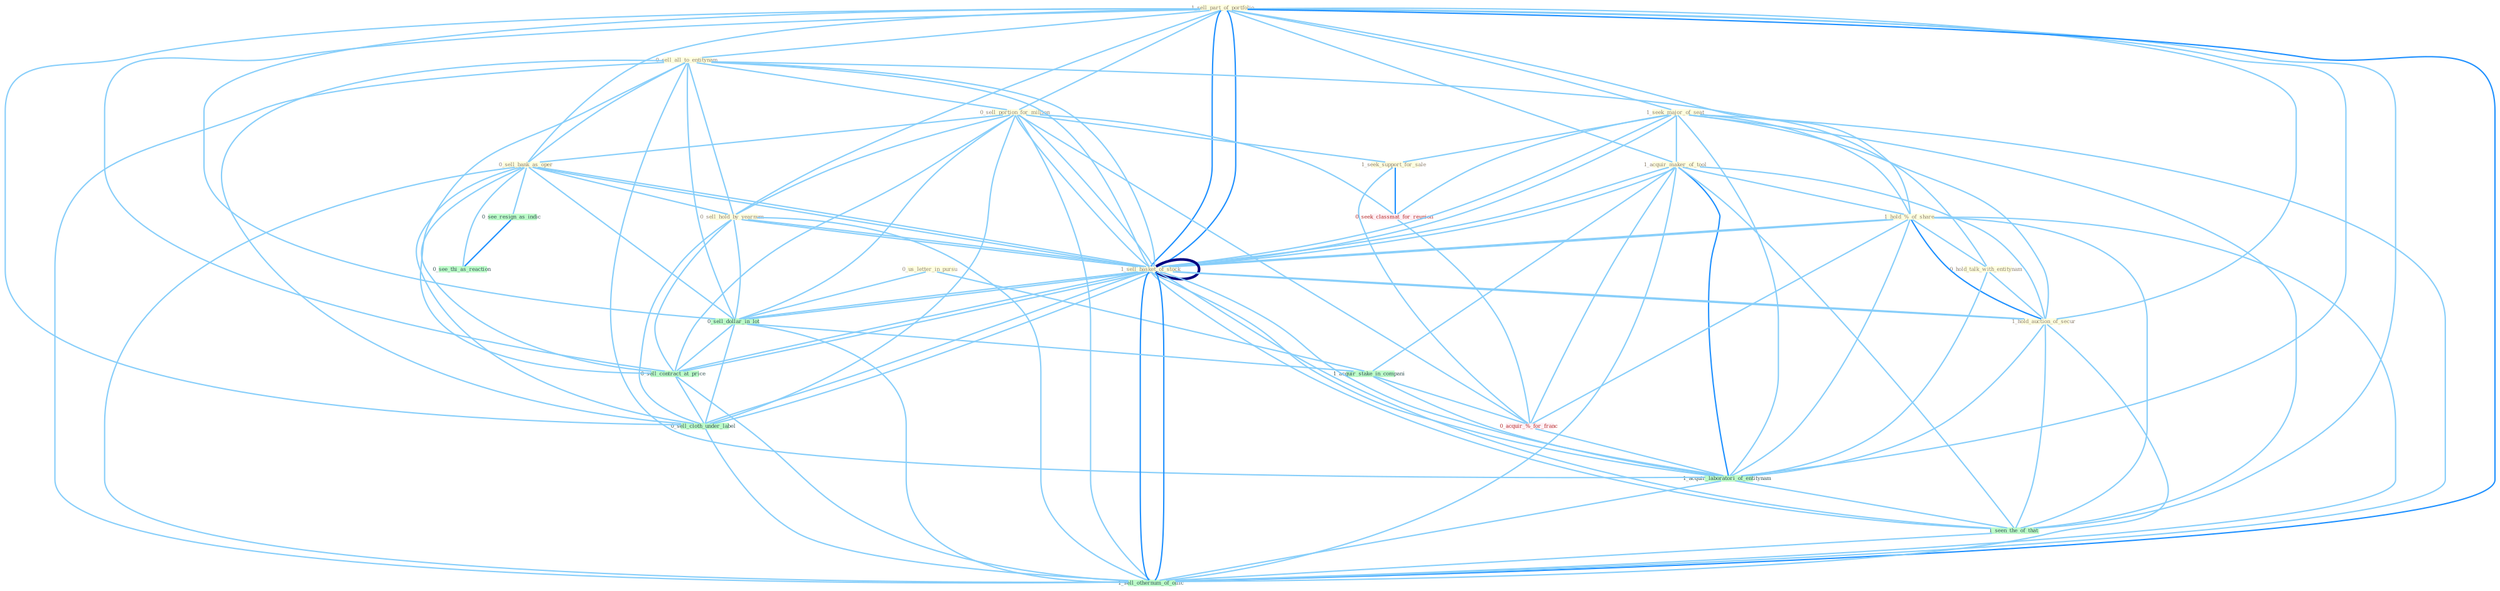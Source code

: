 Graph G{ 
    node
    [shape=polygon,style=filled,width=.5,height=.06,color="#BDFCC9",fixedsize=true,fontsize=4,
    fontcolor="#2f4f4f"];
    {node
    [color="#ffffe0", fontcolor="#8b7d6b"] "1_sell_part_of_portfolio " "0_sell_all_to_entitynam " "0_sell_portion_for_million " "1_seek_major_of_seat " "0_sell_bank_as_oper " "1_acquir_maker_of_tool " "0_us_letter_in_pursu " "0_sell_hold_by_yearnum " "1_hold_%_of_share " "0_hold_talk_with_entitynam " "1_seek_support_for_sale " "1_sell_basket_of_stock " "1_hold_auction_of_secur "}
{node [color="#fff0f5", fontcolor="#b22222"] "0_seek_classmat_for_reunion " "0_acquir_%_for_franc "}
edge [color="#B0E2FF"];

	"1_sell_part_of_portfolio " -- "0_sell_all_to_entitynam " [w="1", color="#87cefa" ];
	"1_sell_part_of_portfolio " -- "0_sell_portion_for_million " [w="1", color="#87cefa" ];
	"1_sell_part_of_portfolio " -- "1_seek_major_of_seat " [w="1", color="#87cefa" ];
	"1_sell_part_of_portfolio " -- "0_sell_bank_as_oper " [w="1", color="#87cefa" ];
	"1_sell_part_of_portfolio " -- "1_acquir_maker_of_tool " [w="1", color="#87cefa" ];
	"1_sell_part_of_portfolio " -- "0_sell_hold_by_yearnum " [w="1", color="#87cefa" ];
	"1_sell_part_of_portfolio " -- "1_hold_%_of_share " [w="1", color="#87cefa" ];
	"1_sell_part_of_portfolio " -- "1_sell_basket_of_stock " [w="2", color="#1e90ff" , len=0.8];
	"1_sell_part_of_portfolio " -- "1_hold_auction_of_secur " [w="1", color="#87cefa" ];
	"1_sell_part_of_portfolio " -- "1_sell_basket_of_stock " [w="2", color="#1e90ff" , len=0.8];
	"1_sell_part_of_portfolio " -- "0_sell_dollar_in_lot " [w="1", color="#87cefa" ];
	"1_sell_part_of_portfolio " -- "0_sell_contract_at_price " [w="1", color="#87cefa" ];
	"1_sell_part_of_portfolio " -- "1_acquir_laboratori_of_entitynam " [w="1", color="#87cefa" ];
	"1_sell_part_of_portfolio " -- "0_sell_cloth_under_label " [w="1", color="#87cefa" ];
	"1_sell_part_of_portfolio " -- "1_seen_the_of_that " [w="1", color="#87cefa" ];
	"1_sell_part_of_portfolio " -- "1_sell_othernum_of_offic " [w="2", color="#1e90ff" , len=0.8];
	"0_sell_all_to_entitynam " -- "0_sell_portion_for_million " [w="1", color="#87cefa" ];
	"0_sell_all_to_entitynam " -- "0_sell_bank_as_oper " [w="1", color="#87cefa" ];
	"0_sell_all_to_entitynam " -- "0_sell_hold_by_yearnum " [w="1", color="#87cefa" ];
	"0_sell_all_to_entitynam " -- "0_hold_talk_with_entitynam " [w="1", color="#87cefa" ];
	"0_sell_all_to_entitynam " -- "1_sell_basket_of_stock " [w="1", color="#87cefa" ];
	"0_sell_all_to_entitynam " -- "1_sell_basket_of_stock " [w="1", color="#87cefa" ];
	"0_sell_all_to_entitynam " -- "0_sell_dollar_in_lot " [w="1", color="#87cefa" ];
	"0_sell_all_to_entitynam " -- "0_sell_contract_at_price " [w="1", color="#87cefa" ];
	"0_sell_all_to_entitynam " -- "1_acquir_laboratori_of_entitynam " [w="1", color="#87cefa" ];
	"0_sell_all_to_entitynam " -- "0_sell_cloth_under_label " [w="1", color="#87cefa" ];
	"0_sell_all_to_entitynam " -- "1_sell_othernum_of_offic " [w="1", color="#87cefa" ];
	"0_sell_portion_for_million " -- "0_sell_bank_as_oper " [w="1", color="#87cefa" ];
	"0_sell_portion_for_million " -- "0_sell_hold_by_yearnum " [w="1", color="#87cefa" ];
	"0_sell_portion_for_million " -- "1_seek_support_for_sale " [w="1", color="#87cefa" ];
	"0_sell_portion_for_million " -- "1_sell_basket_of_stock " [w="1", color="#87cefa" ];
	"0_sell_portion_for_million " -- "0_seek_classmat_for_reunion " [w="1", color="#87cefa" ];
	"0_sell_portion_for_million " -- "1_sell_basket_of_stock " [w="1", color="#87cefa" ];
	"0_sell_portion_for_million " -- "0_sell_dollar_in_lot " [w="1", color="#87cefa" ];
	"0_sell_portion_for_million " -- "0_acquir_%_for_franc " [w="1", color="#87cefa" ];
	"0_sell_portion_for_million " -- "0_sell_contract_at_price " [w="1", color="#87cefa" ];
	"0_sell_portion_for_million " -- "0_sell_cloth_under_label " [w="1", color="#87cefa" ];
	"0_sell_portion_for_million " -- "1_sell_othernum_of_offic " [w="1", color="#87cefa" ];
	"1_seek_major_of_seat " -- "1_acquir_maker_of_tool " [w="1", color="#87cefa" ];
	"1_seek_major_of_seat " -- "1_hold_%_of_share " [w="1", color="#87cefa" ];
	"1_seek_major_of_seat " -- "1_seek_support_for_sale " [w="1", color="#87cefa" ];
	"1_seek_major_of_seat " -- "1_sell_basket_of_stock " [w="1", color="#87cefa" ];
	"1_seek_major_of_seat " -- "1_hold_auction_of_secur " [w="1", color="#87cefa" ];
	"1_seek_major_of_seat " -- "0_seek_classmat_for_reunion " [w="1", color="#87cefa" ];
	"1_seek_major_of_seat " -- "1_sell_basket_of_stock " [w="1", color="#87cefa" ];
	"1_seek_major_of_seat " -- "1_acquir_laboratori_of_entitynam " [w="1", color="#87cefa" ];
	"1_seek_major_of_seat " -- "1_seen_the_of_that " [w="1", color="#87cefa" ];
	"1_seek_major_of_seat " -- "1_sell_othernum_of_offic " [w="1", color="#87cefa" ];
	"0_sell_bank_as_oper " -- "0_sell_hold_by_yearnum " [w="1", color="#87cefa" ];
	"0_sell_bank_as_oper " -- "1_sell_basket_of_stock " [w="1", color="#87cefa" ];
	"0_sell_bank_as_oper " -- "1_sell_basket_of_stock " [w="1", color="#87cefa" ];
	"0_sell_bank_as_oper " -- "0_sell_dollar_in_lot " [w="1", color="#87cefa" ];
	"0_sell_bank_as_oper " -- "0_see_resign_as_indic " [w="1", color="#87cefa" ];
	"0_sell_bank_as_oper " -- "0_sell_contract_at_price " [w="1", color="#87cefa" ];
	"0_sell_bank_as_oper " -- "0_sell_cloth_under_label " [w="1", color="#87cefa" ];
	"0_sell_bank_as_oper " -- "1_sell_othernum_of_offic " [w="1", color="#87cefa" ];
	"0_sell_bank_as_oper " -- "0_see_thi_as_reaction " [w="1", color="#87cefa" ];
	"1_acquir_maker_of_tool " -- "1_hold_%_of_share " [w="1", color="#87cefa" ];
	"1_acquir_maker_of_tool " -- "1_sell_basket_of_stock " [w="1", color="#87cefa" ];
	"1_acquir_maker_of_tool " -- "1_hold_auction_of_secur " [w="1", color="#87cefa" ];
	"1_acquir_maker_of_tool " -- "1_sell_basket_of_stock " [w="1", color="#87cefa" ];
	"1_acquir_maker_of_tool " -- "1_acquir_stake_in_compani " [w="1", color="#87cefa" ];
	"1_acquir_maker_of_tool " -- "0_acquir_%_for_franc " [w="1", color="#87cefa" ];
	"1_acquir_maker_of_tool " -- "1_acquir_laboratori_of_entitynam " [w="2", color="#1e90ff" , len=0.8];
	"1_acquir_maker_of_tool " -- "1_seen_the_of_that " [w="1", color="#87cefa" ];
	"1_acquir_maker_of_tool " -- "1_sell_othernum_of_offic " [w="1", color="#87cefa" ];
	"0_us_letter_in_pursu " -- "0_sell_dollar_in_lot " [w="1", color="#87cefa" ];
	"0_us_letter_in_pursu " -- "1_acquir_stake_in_compani " [w="1", color="#87cefa" ];
	"0_sell_hold_by_yearnum " -- "1_sell_basket_of_stock " [w="1", color="#87cefa" ];
	"0_sell_hold_by_yearnum " -- "1_sell_basket_of_stock " [w="1", color="#87cefa" ];
	"0_sell_hold_by_yearnum " -- "0_sell_dollar_in_lot " [w="1", color="#87cefa" ];
	"0_sell_hold_by_yearnum " -- "0_sell_contract_at_price " [w="1", color="#87cefa" ];
	"0_sell_hold_by_yearnum " -- "0_sell_cloth_under_label " [w="1", color="#87cefa" ];
	"0_sell_hold_by_yearnum " -- "1_sell_othernum_of_offic " [w="1", color="#87cefa" ];
	"1_hold_%_of_share " -- "0_hold_talk_with_entitynam " [w="1", color="#87cefa" ];
	"1_hold_%_of_share " -- "1_sell_basket_of_stock " [w="1", color="#87cefa" ];
	"1_hold_%_of_share " -- "1_hold_auction_of_secur " [w="2", color="#1e90ff" , len=0.8];
	"1_hold_%_of_share " -- "1_sell_basket_of_stock " [w="1", color="#87cefa" ];
	"1_hold_%_of_share " -- "0_acquir_%_for_franc " [w="1", color="#87cefa" ];
	"1_hold_%_of_share " -- "1_acquir_laboratori_of_entitynam " [w="1", color="#87cefa" ];
	"1_hold_%_of_share " -- "1_seen_the_of_that " [w="1", color="#87cefa" ];
	"1_hold_%_of_share " -- "1_sell_othernum_of_offic " [w="1", color="#87cefa" ];
	"0_hold_talk_with_entitynam " -- "1_hold_auction_of_secur " [w="1", color="#87cefa" ];
	"0_hold_talk_with_entitynam " -- "1_acquir_laboratori_of_entitynam " [w="1", color="#87cefa" ];
	"1_seek_support_for_sale " -- "0_seek_classmat_for_reunion " [w="2", color="#1e90ff" , len=0.8];
	"1_seek_support_for_sale " -- "0_acquir_%_for_franc " [w="1", color="#87cefa" ];
	"1_sell_basket_of_stock " -- "1_hold_auction_of_secur " [w="1", color="#87cefa" ];
	"1_sell_basket_of_stock " -- "1_sell_basket_of_stock " [w="4", style=bold, color="#000080", len=0.4];
	"1_sell_basket_of_stock " -- "0_sell_dollar_in_lot " [w="1", color="#87cefa" ];
	"1_sell_basket_of_stock " -- "0_sell_contract_at_price " [w="1", color="#87cefa" ];
	"1_sell_basket_of_stock " -- "1_acquir_laboratori_of_entitynam " [w="1", color="#87cefa" ];
	"1_sell_basket_of_stock " -- "0_sell_cloth_under_label " [w="1", color="#87cefa" ];
	"1_sell_basket_of_stock " -- "1_seen_the_of_that " [w="1", color="#87cefa" ];
	"1_sell_basket_of_stock " -- "1_sell_othernum_of_offic " [w="2", color="#1e90ff" , len=0.8];
	"1_hold_auction_of_secur " -- "1_sell_basket_of_stock " [w="1", color="#87cefa" ];
	"1_hold_auction_of_secur " -- "1_acquir_laboratori_of_entitynam " [w="1", color="#87cefa" ];
	"1_hold_auction_of_secur " -- "1_seen_the_of_that " [w="1", color="#87cefa" ];
	"1_hold_auction_of_secur " -- "1_sell_othernum_of_offic " [w="1", color="#87cefa" ];
	"0_seek_classmat_for_reunion " -- "0_acquir_%_for_franc " [w="1", color="#87cefa" ];
	"1_sell_basket_of_stock " -- "0_sell_dollar_in_lot " [w="1", color="#87cefa" ];
	"1_sell_basket_of_stock " -- "0_sell_contract_at_price " [w="1", color="#87cefa" ];
	"1_sell_basket_of_stock " -- "1_acquir_laboratori_of_entitynam " [w="1", color="#87cefa" ];
	"1_sell_basket_of_stock " -- "0_sell_cloth_under_label " [w="1", color="#87cefa" ];
	"1_sell_basket_of_stock " -- "1_seen_the_of_that " [w="1", color="#87cefa" ];
	"1_sell_basket_of_stock " -- "1_sell_othernum_of_offic " [w="2", color="#1e90ff" , len=0.8];
	"0_sell_dollar_in_lot " -- "1_acquir_stake_in_compani " [w="1", color="#87cefa" ];
	"0_sell_dollar_in_lot " -- "0_sell_contract_at_price " [w="1", color="#87cefa" ];
	"0_sell_dollar_in_lot " -- "0_sell_cloth_under_label " [w="1", color="#87cefa" ];
	"0_sell_dollar_in_lot " -- "1_sell_othernum_of_offic " [w="1", color="#87cefa" ];
	"0_see_resign_as_indic " -- "0_see_thi_as_reaction " [w="2", color="#1e90ff" , len=0.8];
	"1_acquir_stake_in_compani " -- "0_acquir_%_for_franc " [w="1", color="#87cefa" ];
	"1_acquir_stake_in_compani " -- "1_acquir_laboratori_of_entitynam " [w="1", color="#87cefa" ];
	"0_acquir_%_for_franc " -- "1_acquir_laboratori_of_entitynam " [w="1", color="#87cefa" ];
	"0_sell_contract_at_price " -- "0_sell_cloth_under_label " [w="1", color="#87cefa" ];
	"0_sell_contract_at_price " -- "1_sell_othernum_of_offic " [w="1", color="#87cefa" ];
	"1_acquir_laboratori_of_entitynam " -- "1_seen_the_of_that " [w="1", color="#87cefa" ];
	"1_acquir_laboratori_of_entitynam " -- "1_sell_othernum_of_offic " [w="1", color="#87cefa" ];
	"0_sell_cloth_under_label " -- "1_sell_othernum_of_offic " [w="1", color="#87cefa" ];
	"1_seen_the_of_that " -- "1_sell_othernum_of_offic " [w="1", color="#87cefa" ];
}